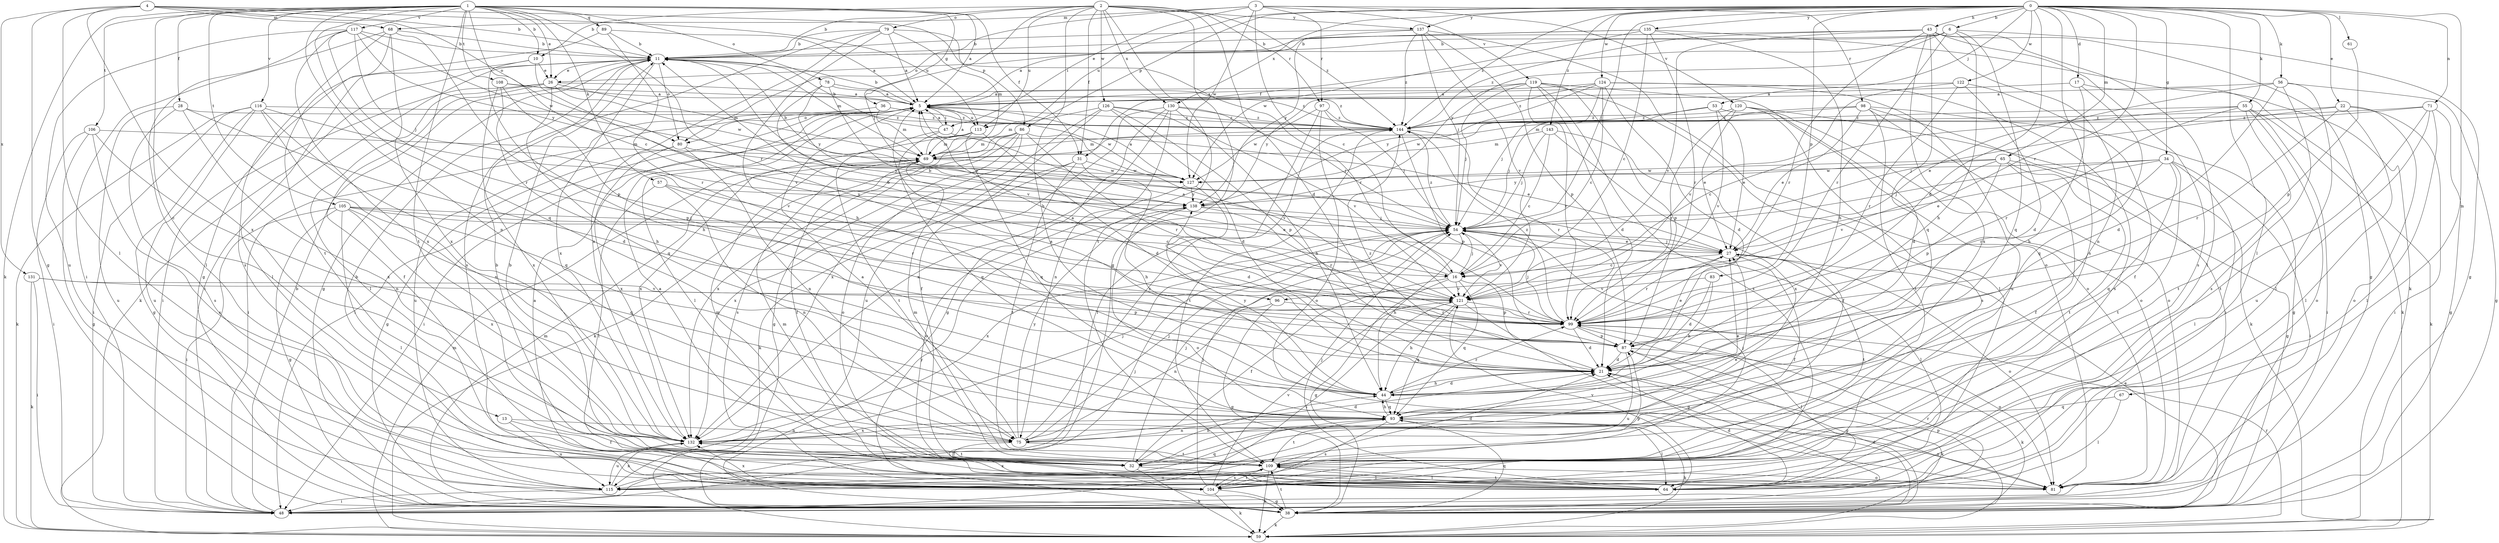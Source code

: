 strict digraph  {
0;
1;
2;
3;
4;
5;
6;
10;
11;
13;
16;
17;
21;
22;
26;
27;
28;
31;
32;
34;
36;
38;
43;
44;
47;
48;
53;
54;
55;
56;
57;
59;
61;
64;
65;
67;
68;
69;
71;
75;
78;
79;
80;
81;
83;
86;
87;
89;
93;
96;
97;
98;
99;
104;
105;
106;
108;
109;
113;
115;
116;
117;
119;
120;
121;
122;
124;
126;
127;
130;
131;
132;
135;
137;
138;
143;
144;
0 -> 6  [label=b];
0 -> 17  [label=d];
0 -> 21  [label=d];
0 -> 22  [label=e];
0 -> 34  [label=g];
0 -> 43  [label=h];
0 -> 53  [label=j];
0 -> 54  [label=j];
0 -> 55  [label=k];
0 -> 56  [label=k];
0 -> 61  [label=l];
0 -> 64  [label=l];
0 -> 65  [label=m];
0 -> 67  [label=m];
0 -> 71  [label=n];
0 -> 83  [label=p];
0 -> 86  [label=p];
0 -> 96  [label=r];
0 -> 104  [label=s];
0 -> 113  [label=u];
0 -> 122  [label=w];
0 -> 124  [label=w];
0 -> 130  [label=x];
0 -> 135  [label=y];
0 -> 137  [label=y];
0 -> 143  [label=z];
0 -> 144  [label=z];
1 -> 5  [label=a];
1 -> 10  [label=b];
1 -> 13  [label=c];
1 -> 16  [label=c];
1 -> 26  [label=e];
1 -> 28  [label=f];
1 -> 31  [label=f];
1 -> 36  [label=g];
1 -> 57  [label=k];
1 -> 59  [label=k];
1 -> 75  [label=n];
1 -> 78  [label=o];
1 -> 89  [label=q];
1 -> 93  [label=q];
1 -> 96  [label=r];
1 -> 105  [label=t];
1 -> 106  [label=t];
1 -> 108  [label=t];
1 -> 109  [label=t];
1 -> 116  [label=v];
1 -> 117  [label=v];
2 -> 10  [label=b];
2 -> 11  [label=b];
2 -> 21  [label=d];
2 -> 31  [label=f];
2 -> 38  [label=g];
2 -> 44  [label=h];
2 -> 54  [label=j];
2 -> 79  [label=o];
2 -> 97  [label=r];
2 -> 109  [label=t];
2 -> 113  [label=u];
2 -> 126  [label=w];
2 -> 130  [label=x];
2 -> 137  [label=y];
2 -> 144  [label=z];
3 -> 16  [label=c];
3 -> 47  [label=i];
3 -> 68  [label=m];
3 -> 80  [label=o];
3 -> 97  [label=r];
3 -> 98  [label=r];
3 -> 119  [label=v];
3 -> 120  [label=v];
3 -> 127  [label=w];
4 -> 11  [label=b];
4 -> 38  [label=g];
4 -> 64  [label=l];
4 -> 68  [label=m];
4 -> 80  [label=o];
4 -> 86  [label=p];
4 -> 113  [label=u];
4 -> 131  [label=x];
4 -> 132  [label=x];
5 -> 11  [label=b];
5 -> 47  [label=i];
5 -> 48  [label=i];
5 -> 64  [label=l];
5 -> 80  [label=o];
5 -> 113  [label=u];
5 -> 115  [label=u];
5 -> 127  [label=w];
5 -> 144  [label=z];
6 -> 11  [label=b];
6 -> 26  [label=e];
6 -> 31  [label=f];
6 -> 38  [label=g];
6 -> 44  [label=h];
6 -> 93  [label=q];
6 -> 99  [label=r];
6 -> 138  [label=y];
10 -> 26  [label=e];
10 -> 44  [label=h];
10 -> 64  [label=l];
10 -> 121  [label=v];
11 -> 26  [label=e];
11 -> 38  [label=g];
11 -> 48  [label=i];
11 -> 59  [label=k];
11 -> 69  [label=m];
11 -> 80  [label=o];
11 -> 132  [label=x];
13 -> 32  [label=f];
13 -> 75  [label=n];
13 -> 115  [label=u];
16 -> 5  [label=a];
16 -> 11  [label=b];
16 -> 32  [label=f];
16 -> 38  [label=g];
16 -> 54  [label=j];
16 -> 87  [label=p];
16 -> 93  [label=q];
16 -> 121  [label=v];
17 -> 5  [label=a];
17 -> 44  [label=h];
17 -> 59  [label=k];
17 -> 93  [label=q];
21 -> 5  [label=a];
21 -> 44  [label=h];
21 -> 59  [label=k];
21 -> 144  [label=z];
22 -> 48  [label=i];
22 -> 54  [label=j];
22 -> 64  [label=l];
22 -> 81  [label=o];
22 -> 99  [label=r];
22 -> 144  [label=z];
26 -> 5  [label=a];
26 -> 32  [label=f];
26 -> 48  [label=i];
26 -> 64  [label=l];
26 -> 69  [label=m];
26 -> 93  [label=q];
26 -> 127  [label=w];
27 -> 16  [label=c];
27 -> 32  [label=f];
27 -> 54  [label=j];
27 -> 81  [label=o];
27 -> 99  [label=r];
27 -> 109  [label=t];
28 -> 21  [label=d];
28 -> 104  [label=s];
28 -> 115  [label=u];
28 -> 132  [label=x];
28 -> 144  [label=z];
31 -> 44  [label=h];
31 -> 59  [label=k];
31 -> 109  [label=t];
31 -> 127  [label=w];
31 -> 132  [label=x];
32 -> 5  [label=a];
32 -> 11  [label=b];
32 -> 27  [label=e];
32 -> 44  [label=h];
32 -> 54  [label=j];
32 -> 59  [label=k];
32 -> 64  [label=l];
32 -> 69  [label=m];
34 -> 27  [label=e];
34 -> 48  [label=i];
34 -> 54  [label=j];
34 -> 64  [label=l];
34 -> 93  [label=q];
34 -> 99  [label=r];
34 -> 109  [label=t];
34 -> 127  [label=w];
36 -> 48  [label=i];
36 -> 69  [label=m];
36 -> 144  [label=z];
38 -> 21  [label=d];
38 -> 27  [label=e];
38 -> 59  [label=k];
38 -> 69  [label=m];
38 -> 87  [label=p];
38 -> 93  [label=q];
38 -> 109  [label=t];
38 -> 138  [label=y];
43 -> 11  [label=b];
43 -> 38  [label=g];
43 -> 64  [label=l];
43 -> 75  [label=n];
43 -> 93  [label=q];
43 -> 99  [label=r];
43 -> 104  [label=s];
43 -> 121  [label=v];
43 -> 132  [label=x];
43 -> 144  [label=z];
44 -> 21  [label=d];
44 -> 93  [label=q];
44 -> 99  [label=r];
44 -> 138  [label=y];
47 -> 5  [label=a];
47 -> 11  [label=b];
47 -> 27  [label=e];
47 -> 93  [label=q];
47 -> 109  [label=t];
48 -> 11  [label=b];
48 -> 54  [label=j];
48 -> 99  [label=r];
53 -> 21  [label=d];
53 -> 27  [label=e];
53 -> 121  [label=v];
53 -> 127  [label=w];
53 -> 144  [label=z];
54 -> 27  [label=e];
54 -> 44  [label=h];
54 -> 64  [label=l];
54 -> 121  [label=v];
54 -> 132  [label=x];
54 -> 144  [label=z];
55 -> 16  [label=c];
55 -> 48  [label=i];
55 -> 59  [label=k];
55 -> 81  [label=o];
55 -> 99  [label=r];
55 -> 109  [label=t];
55 -> 144  [label=z];
56 -> 5  [label=a];
56 -> 21  [label=d];
56 -> 27  [label=e];
56 -> 38  [label=g];
56 -> 64  [label=l];
56 -> 104  [label=s];
57 -> 64  [label=l];
57 -> 75  [label=n];
57 -> 99  [label=r];
57 -> 138  [label=y];
59 -> 69  [label=m];
59 -> 99  [label=r];
61 -> 87  [label=p];
64 -> 21  [label=d];
64 -> 54  [label=j];
64 -> 69  [label=m];
64 -> 109  [label=t];
64 -> 121  [label=v];
65 -> 32  [label=f];
65 -> 38  [label=g];
65 -> 87  [label=p];
65 -> 109  [label=t];
65 -> 121  [label=v];
65 -> 127  [label=w];
65 -> 138  [label=y];
67 -> 64  [label=l];
67 -> 93  [label=q];
68 -> 11  [label=b];
68 -> 48  [label=i];
68 -> 87  [label=p];
68 -> 104  [label=s];
68 -> 109  [label=t];
68 -> 132  [label=x];
69 -> 5  [label=a];
69 -> 32  [label=f];
69 -> 127  [label=w];
71 -> 38  [label=g];
71 -> 64  [label=l];
71 -> 69  [label=m];
71 -> 109  [label=t];
71 -> 115  [label=u];
71 -> 144  [label=z];
75 -> 5  [label=a];
75 -> 21  [label=d];
75 -> 32  [label=f];
75 -> 54  [label=j];
75 -> 109  [label=t];
75 -> 138  [label=y];
75 -> 144  [label=z];
78 -> 5  [label=a];
78 -> 27  [label=e];
78 -> 121  [label=v];
78 -> 138  [label=y];
78 -> 144  [label=z];
79 -> 5  [label=a];
79 -> 11  [label=b];
79 -> 44  [label=h];
79 -> 69  [label=m];
79 -> 99  [label=r];
79 -> 104  [label=s];
79 -> 132  [label=x];
80 -> 38  [label=g];
80 -> 75  [label=n];
80 -> 132  [label=x];
80 -> 138  [label=y];
81 -> 132  [label=x];
83 -> 21  [label=d];
83 -> 44  [label=h];
83 -> 121  [label=v];
86 -> 38  [label=g];
86 -> 59  [label=k];
86 -> 69  [label=m];
86 -> 81  [label=o];
86 -> 99  [label=r];
86 -> 104  [label=s];
86 -> 121  [label=v];
86 -> 132  [label=x];
87 -> 21  [label=d];
87 -> 27  [label=e];
87 -> 38  [label=g];
87 -> 59  [label=k];
87 -> 115  [label=u];
89 -> 5  [label=a];
89 -> 11  [label=b];
89 -> 38  [label=g];
89 -> 99  [label=r];
93 -> 27  [label=e];
93 -> 44  [label=h];
93 -> 59  [label=k];
93 -> 64  [label=l];
93 -> 75  [label=n];
93 -> 81  [label=o];
93 -> 104  [label=s];
93 -> 109  [label=t];
93 -> 132  [label=x];
96 -> 38  [label=g];
96 -> 75  [label=n];
96 -> 99  [label=r];
97 -> 48  [label=i];
97 -> 54  [label=j];
97 -> 81  [label=o];
97 -> 127  [label=w];
97 -> 144  [label=z];
98 -> 27  [label=e];
98 -> 38  [label=g];
98 -> 48  [label=i];
98 -> 54  [label=j];
98 -> 81  [label=o];
98 -> 109  [label=t];
98 -> 144  [label=z];
99 -> 5  [label=a];
99 -> 21  [label=d];
99 -> 54  [label=j];
99 -> 64  [label=l];
99 -> 81  [label=o];
99 -> 87  [label=p];
99 -> 144  [label=z];
104 -> 5  [label=a];
104 -> 11  [label=b];
104 -> 38  [label=g];
104 -> 54  [label=j];
104 -> 59  [label=k];
104 -> 109  [label=t];
104 -> 121  [label=v];
104 -> 132  [label=x];
105 -> 16  [label=c];
105 -> 27  [label=e];
105 -> 38  [label=g];
105 -> 48  [label=i];
105 -> 54  [label=j];
105 -> 64  [label=l];
105 -> 93  [label=q];
105 -> 132  [label=x];
106 -> 38  [label=g];
106 -> 48  [label=i];
106 -> 69  [label=m];
106 -> 75  [label=n];
106 -> 104  [label=s];
108 -> 5  [label=a];
108 -> 44  [label=h];
108 -> 87  [label=p];
108 -> 132  [label=x];
108 -> 144  [label=z];
109 -> 11  [label=b];
109 -> 21  [label=d];
109 -> 54  [label=j];
109 -> 59  [label=k];
109 -> 64  [label=l];
109 -> 69  [label=m];
109 -> 81  [label=o];
109 -> 104  [label=s];
109 -> 115  [label=u];
113 -> 21  [label=d];
113 -> 48  [label=i];
113 -> 69  [label=m];
113 -> 93  [label=q];
113 -> 132  [label=x];
115 -> 48  [label=i];
115 -> 87  [label=p];
115 -> 93  [label=q];
115 -> 132  [label=x];
116 -> 38  [label=g];
116 -> 48  [label=i];
116 -> 59  [label=k];
116 -> 75  [label=n];
116 -> 93  [label=q];
116 -> 115  [label=u];
116 -> 121  [label=v];
116 -> 144  [label=z];
117 -> 11  [label=b];
117 -> 54  [label=j];
117 -> 64  [label=l];
117 -> 99  [label=r];
117 -> 115  [label=u];
117 -> 127  [label=w];
117 -> 132  [label=x];
117 -> 138  [label=y];
119 -> 5  [label=a];
119 -> 21  [label=d];
119 -> 54  [label=j];
119 -> 64  [label=l];
119 -> 81  [label=o];
119 -> 87  [label=p];
119 -> 99  [label=r];
119 -> 104  [label=s];
119 -> 138  [label=y];
120 -> 27  [label=e];
120 -> 59  [label=k];
120 -> 81  [label=o];
120 -> 99  [label=r];
120 -> 104  [label=s];
120 -> 144  [label=z];
121 -> 11  [label=b];
121 -> 38  [label=g];
121 -> 44  [label=h];
121 -> 48  [label=i];
121 -> 93  [label=q];
121 -> 99  [label=r];
122 -> 5  [label=a];
122 -> 21  [label=d];
122 -> 32  [label=f];
122 -> 99  [label=r];
122 -> 121  [label=v];
124 -> 5  [label=a];
124 -> 16  [label=c];
124 -> 21  [label=d];
124 -> 54  [label=j];
124 -> 104  [label=s];
124 -> 115  [label=u];
124 -> 138  [label=y];
124 -> 144  [label=z];
126 -> 21  [label=d];
126 -> 32  [label=f];
126 -> 69  [label=m];
126 -> 87  [label=p];
126 -> 121  [label=v];
126 -> 132  [label=x];
126 -> 144  [label=z];
127 -> 5  [label=a];
127 -> 11  [label=b];
127 -> 21  [label=d];
127 -> 81  [label=o];
127 -> 138  [label=y];
130 -> 38  [label=g];
130 -> 44  [label=h];
130 -> 54  [label=j];
130 -> 75  [label=n];
130 -> 115  [label=u];
130 -> 132  [label=x];
130 -> 144  [label=z];
131 -> 48  [label=i];
131 -> 59  [label=k];
131 -> 87  [label=p];
131 -> 121  [label=v];
132 -> 54  [label=j];
132 -> 109  [label=t];
132 -> 115  [label=u];
135 -> 5  [label=a];
135 -> 11  [label=b];
135 -> 16  [label=c];
135 -> 44  [label=h];
135 -> 59  [label=k];
135 -> 99  [label=r];
135 -> 127  [label=w];
137 -> 11  [label=b];
137 -> 54  [label=j];
137 -> 81  [label=o];
137 -> 87  [label=p];
137 -> 121  [label=v];
137 -> 138  [label=y];
137 -> 144  [label=z];
138 -> 54  [label=j];
138 -> 81  [label=o];
138 -> 99  [label=r];
143 -> 16  [label=c];
143 -> 32  [label=f];
143 -> 54  [label=j];
143 -> 69  [label=m];
143 -> 132  [label=x];
144 -> 69  [label=m];
144 -> 87  [label=p];
144 -> 99  [label=r];
144 -> 109  [label=t];
}
